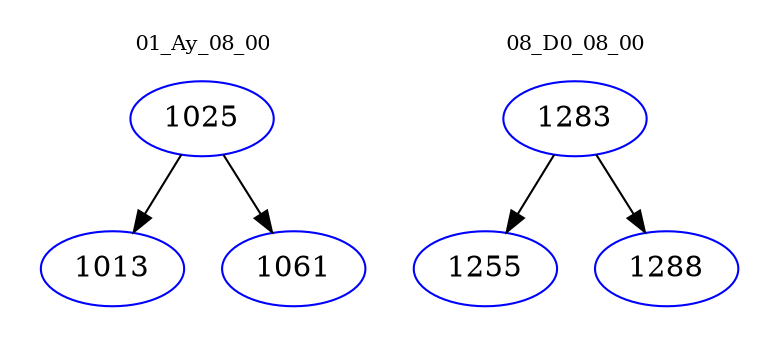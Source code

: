 digraph{
subgraph cluster_0 {
color = white
label = "01_Ay_08_00";
fontsize=10;
T0_1025 [label="1025", color="blue"]
T0_1025 -> T0_1013 [color="black"]
T0_1013 [label="1013", color="blue"]
T0_1025 -> T0_1061 [color="black"]
T0_1061 [label="1061", color="blue"]
}
subgraph cluster_1 {
color = white
label = "08_D0_08_00";
fontsize=10;
T1_1283 [label="1283", color="blue"]
T1_1283 -> T1_1255 [color="black"]
T1_1255 [label="1255", color="blue"]
T1_1283 -> T1_1288 [color="black"]
T1_1288 [label="1288", color="blue"]
}
}
